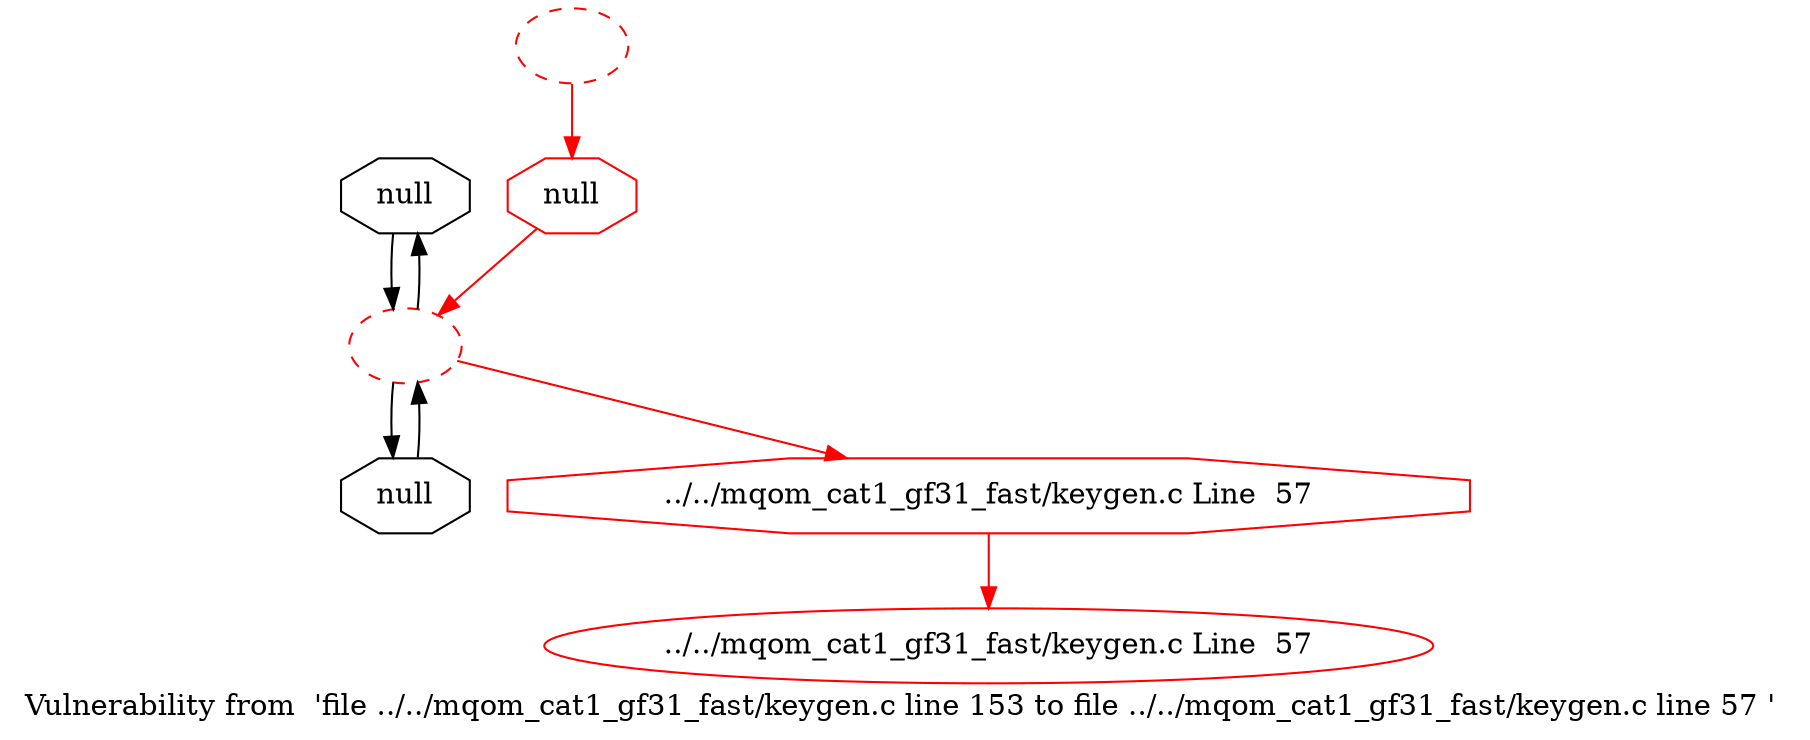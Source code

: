 digraph "Vulnerability from 'file ../../mqom_cat1_gf31_fast/keygen.c line 153 to file ../../mqom_cat1_gf31_fast/keygen.c line 57 '  "{
label="Vulnerability from  'file ../../mqom_cat1_gf31_fast/keygen.c line 153 to file ../../mqom_cat1_gf31_fast/keygen.c line 57 ' ";
node_556[shape=octagon,style=solid,label="null"]
node_552[shape=ellipse,style=dashed,label="", color=red]
"node_556"->"node_552"
node_555[shape=octagon,style=solid,label="null", color=red]
"node_555"->"node_552" [color=red]
node_554[shape=ellipse,style=dashed,label="", color=red]
"node_554"->"node_555" [color=red]
node_553[shape=octagon,style=solid,label="null"]
"node_553"->"node_552"
"node_552"->"node_556"
"node_552"->"node_553"
node_551[shape=octagon,style=solid,label="../../mqom_cat1_gf31_fast/keygen.c Line  57", color=red]
"node_552"->"node_551" [color=red]
node_550[shape=ellipse,style=solid,label="../../mqom_cat1_gf31_fast/keygen.c Line  57", color=red]
"node_551"->"node_550" [color=red]
}

